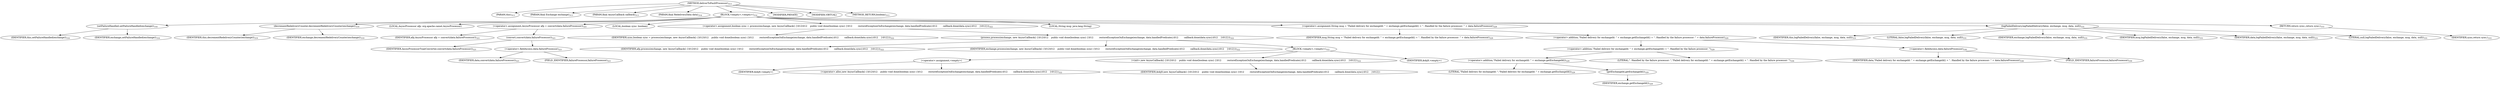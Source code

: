digraph "deliverToFaultProcessor" {  
"747" [label = <(METHOD,deliverToFaultProcessor)<SUB>313</SUB>> ]
"58" [label = <(PARAM,this)<SUB>313</SUB>> ]
"748" [label = <(PARAM,final Exchange exchange)<SUB>313</SUB>> ]
"749" [label = <(PARAM,final AsyncCallback callback)<SUB>313</SUB>> ]
"750" [label = <(PARAM,final RedeliveryData data)<SUB>314</SUB>> ]
"751" [label = <(BLOCK,&lt;empty&gt;,&lt;empty&gt;)<SUB>314</SUB>> ]
"752" [label = <(setFailureHandled,setFailureHandled(exchange))<SUB>316</SUB>> ]
"57" [label = <(IDENTIFIER,this,setFailureHandled(exchange))<SUB>316</SUB>> ]
"753" [label = <(IDENTIFIER,exchange,setFailureHandled(exchange))<SUB>316</SUB>> ]
"754" [label = <(decrementRedeliveryCounter,decrementRedeliveryCounter(exchange))<SUB>319</SUB>> ]
"59" [label = <(IDENTIFIER,this,decrementRedeliveryCounter(exchange))<SUB>319</SUB>> ]
"755" [label = <(IDENTIFIER,exchange,decrementRedeliveryCounter(exchange))<SUB>319</SUB>> ]
"756" [label = <(LOCAL,AsyncProcessor afp: org.apache.camel.AsyncProcessor)> ]
"757" [label = <(&lt;operator&gt;.assignment,AsyncProcessor afp = convert(data.failureProcessor))<SUB>321</SUB>> ]
"758" [label = <(IDENTIFIER,afp,AsyncProcessor afp = convert(data.failureProcessor))<SUB>321</SUB>> ]
"759" [label = <(convert,convert(data.failureProcessor))<SUB>321</SUB>> ]
"760" [label = <(IDENTIFIER,AsyncProcessorTypeConverter,convert(data.failureProcessor))<SUB>321</SUB>> ]
"761" [label = <(&lt;operator&gt;.fieldAccess,data.failureProcessor)<SUB>321</SUB>> ]
"762" [label = <(IDENTIFIER,data,convert(data.failureProcessor))<SUB>321</SUB>> ]
"763" [label = <(FIELD_IDENTIFIER,failureProcessor,failureProcessor)<SUB>321</SUB>> ]
"764" [label = <(LOCAL,boolean sync: boolean)> ]
"765" [label = <(&lt;operator&gt;.assignment,boolean sync = process(exchange, new AsyncCallback() {\012\012    public void done(boolean sync) {\012        restoreExceptionOnExchange(exchange, data.handledPredicate);\012        callback.done(data.sync);\012    }\012}))<SUB>322</SUB>> ]
"766" [label = <(IDENTIFIER,sync,boolean sync = process(exchange, new AsyncCallback() {\012\012    public void done(boolean sync) {\012        restoreExceptionOnExchange(exchange, data.handledPredicate);\012        callback.done(data.sync);\012    }\012}))<SUB>322</SUB>> ]
"767" [label = <(process,process(exchange, new AsyncCallback() {\012\012    public void done(boolean sync) {\012        restoreExceptionOnExchange(exchange, data.handledPredicate);\012        callback.done(data.sync);\012    }\012}))<SUB>322</SUB>> ]
"768" [label = <(IDENTIFIER,afp,process(exchange, new AsyncCallback() {\012\012    public void done(boolean sync) {\012        restoreExceptionOnExchange(exchange, data.handledPredicate);\012        callback.done(data.sync);\012    }\012}))<SUB>322</SUB>> ]
"769" [label = <(IDENTIFIER,exchange,process(exchange, new AsyncCallback() {\012\012    public void done(boolean sync) {\012        restoreExceptionOnExchange(exchange, data.handledPredicate);\012        callback.done(data.sync);\012    }\012}))<SUB>322</SUB>> ]
"770" [label = <(BLOCK,&lt;empty&gt;,&lt;empty&gt;)<SUB>322</SUB>> ]
"771" [label = <(&lt;operator&gt;.assignment,&lt;empty&gt;)> ]
"772" [label = <(IDENTIFIER,$obj9,&lt;empty&gt;)> ]
"773" [label = <(&lt;operator&gt;.alloc,new AsyncCallback() {\012\012    public void done(boolean sync) {\012        restoreExceptionOnExchange(exchange, data.handledPredicate);\012        callback.done(data.sync);\012    }\012})<SUB>322</SUB>> ]
"774" [label = <(&lt;init&gt;,new AsyncCallback() {\012\012    public void done(boolean sync) {\012        restoreExceptionOnExchange(exchange, data.handledPredicate);\012        callback.done(data.sync);\012    }\012})<SUB>322</SUB>> ]
"775" [label = <(IDENTIFIER,$obj9,new AsyncCallback() {\012\012    public void done(boolean sync) {\012        restoreExceptionOnExchange(exchange, data.handledPredicate);\012        callback.done(data.sync);\012    }\012})> ]
"776" [label = <(IDENTIFIER,$obj9,&lt;empty&gt;)> ]
"777" [label = <(LOCAL,String msg: java.lang.String)> ]
"778" [label = <(&lt;operator&gt;.assignment,String msg = &quot;Failed delivery for exchangeId: &quot; + exchange.getExchangeId() + &quot;. Handled by the failure processor: &quot; + data.failureProcessor)<SUB>329</SUB>> ]
"779" [label = <(IDENTIFIER,msg,String msg = &quot;Failed delivery for exchangeId: &quot; + exchange.getExchangeId() + &quot;. Handled by the failure processor: &quot; + data.failureProcessor)<SUB>329</SUB>> ]
"780" [label = <(&lt;operator&gt;.addition,&quot;Failed delivery for exchangeId: &quot; + exchange.getExchangeId() + &quot;. Handled by the failure processor: &quot; + data.failureProcessor)<SUB>329</SUB>> ]
"781" [label = <(&lt;operator&gt;.addition,&quot;Failed delivery for exchangeId: &quot; + exchange.getExchangeId() + &quot;. Handled by the failure processor: &quot;)<SUB>329</SUB>> ]
"782" [label = <(&lt;operator&gt;.addition,&quot;Failed delivery for exchangeId: &quot; + exchange.getExchangeId())<SUB>329</SUB>> ]
"783" [label = <(LITERAL,&quot;Failed delivery for exchangeId: &quot;,&quot;Failed delivery for exchangeId: &quot; + exchange.getExchangeId())<SUB>329</SUB>> ]
"784" [label = <(getExchangeId,getExchangeId())<SUB>329</SUB>> ]
"785" [label = <(IDENTIFIER,exchange,getExchangeId())<SUB>329</SUB>> ]
"786" [label = <(LITERAL,&quot;. Handled by the failure processor: &quot;,&quot;Failed delivery for exchangeId: &quot; + exchange.getExchangeId() + &quot;. Handled by the failure processor: &quot;)<SUB>330</SUB>> ]
"787" [label = <(&lt;operator&gt;.fieldAccess,data.failureProcessor)<SUB>330</SUB>> ]
"788" [label = <(IDENTIFIER,data,&quot;Failed delivery for exchangeId: &quot; + exchange.getExchangeId() + &quot;. Handled by the failure processor: &quot; + data.failureProcessor)<SUB>330</SUB>> ]
"789" [label = <(FIELD_IDENTIFIER,failureProcessor,failureProcessor)<SUB>330</SUB>> ]
"790" [label = <(logFailedDelivery,logFailedDelivery(false, exchange, msg, data, null))<SUB>331</SUB>> ]
"60" [label = <(IDENTIFIER,this,logFailedDelivery(false, exchange, msg, data, null))<SUB>331</SUB>> ]
"791" [label = <(LITERAL,false,logFailedDelivery(false, exchange, msg, data, null))<SUB>331</SUB>> ]
"792" [label = <(IDENTIFIER,exchange,logFailedDelivery(false, exchange, msg, data, null))<SUB>331</SUB>> ]
"793" [label = <(IDENTIFIER,msg,logFailedDelivery(false, exchange, msg, data, null))<SUB>331</SUB>> ]
"794" [label = <(IDENTIFIER,data,logFailedDelivery(false, exchange, msg, data, null))<SUB>331</SUB>> ]
"795" [label = <(LITERAL,null,logFailedDelivery(false, exchange, msg, data, null))<SUB>331</SUB>> ]
"796" [label = <(RETURN,return sync;,return sync;)<SUB>333</SUB>> ]
"797" [label = <(IDENTIFIER,sync,return sync;)<SUB>333</SUB>> ]
"798" [label = <(MODIFIER,PRIVATE)> ]
"799" [label = <(MODIFIER,VIRTUAL)> ]
"800" [label = <(METHOD_RETURN,boolean)<SUB>313</SUB>> ]
  "747" -> "58" 
  "747" -> "748" 
  "747" -> "749" 
  "747" -> "750" 
  "747" -> "751" 
  "747" -> "798" 
  "747" -> "799" 
  "747" -> "800" 
  "751" -> "752" 
  "751" -> "754" 
  "751" -> "756" 
  "751" -> "757" 
  "751" -> "764" 
  "751" -> "765" 
  "751" -> "777" 
  "751" -> "778" 
  "751" -> "790" 
  "751" -> "796" 
  "752" -> "57" 
  "752" -> "753" 
  "754" -> "59" 
  "754" -> "755" 
  "757" -> "758" 
  "757" -> "759" 
  "759" -> "760" 
  "759" -> "761" 
  "761" -> "762" 
  "761" -> "763" 
  "765" -> "766" 
  "765" -> "767" 
  "767" -> "768" 
  "767" -> "769" 
  "767" -> "770" 
  "770" -> "771" 
  "770" -> "774" 
  "770" -> "776" 
  "771" -> "772" 
  "771" -> "773" 
  "774" -> "775" 
  "778" -> "779" 
  "778" -> "780" 
  "780" -> "781" 
  "780" -> "787" 
  "781" -> "782" 
  "781" -> "786" 
  "782" -> "783" 
  "782" -> "784" 
  "784" -> "785" 
  "787" -> "788" 
  "787" -> "789" 
  "790" -> "60" 
  "790" -> "791" 
  "790" -> "792" 
  "790" -> "793" 
  "790" -> "794" 
  "790" -> "795" 
  "796" -> "797" 
}
